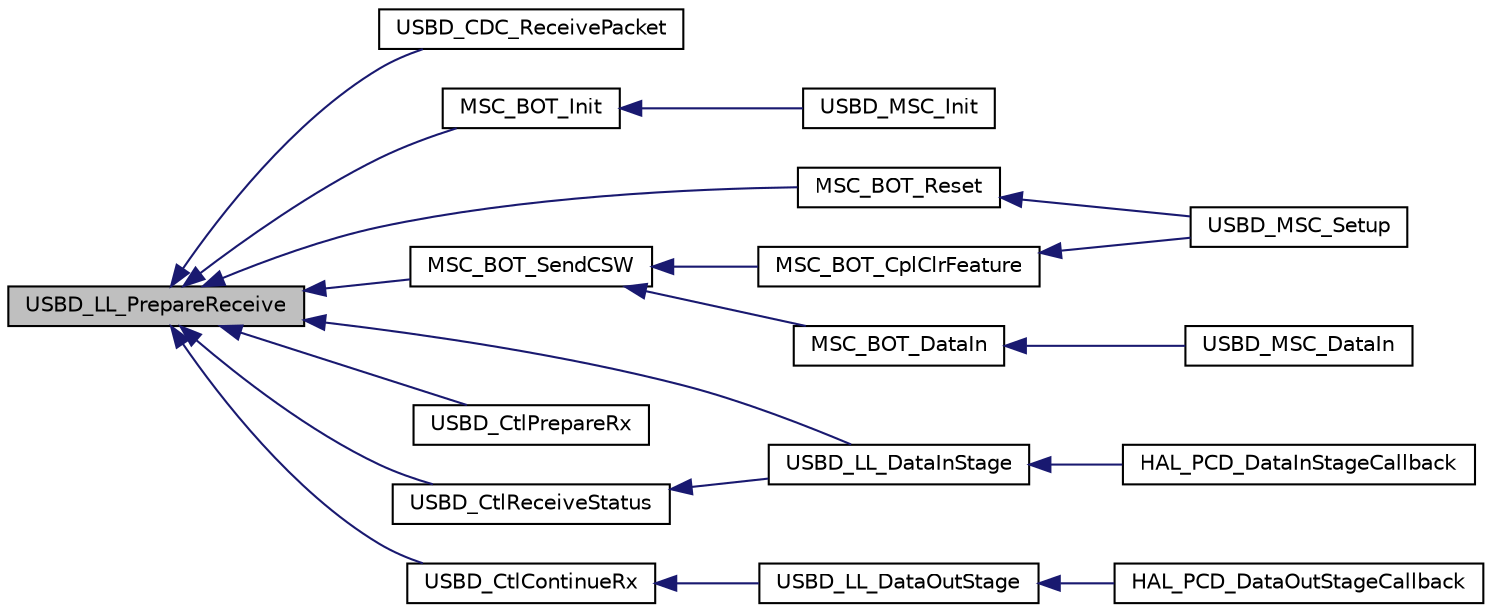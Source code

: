 digraph "USBD_LL_PrepareReceive"
{
  edge [fontname="Helvetica",fontsize="10",labelfontname="Helvetica",labelfontsize="10"];
  node [fontname="Helvetica",fontsize="10",shape=record];
  rankdir="LR";
  Node96 [label="USBD_LL_PrepareReceive",height=0.2,width=0.4,color="black", fillcolor="grey75", style="filled", fontcolor="black"];
  Node96 -> Node97 [dir="back",color="midnightblue",fontsize="10",style="solid",fontname="Helvetica"];
  Node97 [label="USBD_CDC_ReceivePacket",height=0.2,width=0.4,color="black", fillcolor="white", style="filled",URL="$group___u_s_b_d___c_d_c___private___functions.html#ga55dff87863e1c76fd1139016da75903c",tooltip="USBD_CDC_ReceivePacket prepare OUT Endpoint for reception. "];
  Node96 -> Node98 [dir="back",color="midnightblue",fontsize="10",style="solid",fontname="Helvetica"];
  Node98 [label="MSC_BOT_Init",height=0.2,width=0.4,color="black", fillcolor="white", style="filled",URL="$group___m_s_c___b_o_t___private___functions.html#ga72d092a9c1f743f9b0e2a998baa2360e",tooltip="MSC_BOT_Init Initialize the BOT Process. "];
  Node98 -> Node99 [dir="back",color="midnightblue",fontsize="10",style="solid",fontname="Helvetica"];
  Node99 [label="USBD_MSC_Init",height=0.2,width=0.4,color="black", fillcolor="white", style="filled",URL="$group___m_s_c___c_o_r_e___private___functions.html#gafe6062fbb86344c0d4339601d2fe0de1",tooltip="USBD_MSC_Init Initialize the mass storage configuration. "];
  Node96 -> Node100 [dir="back",color="midnightblue",fontsize="10",style="solid",fontname="Helvetica"];
  Node100 [label="MSC_BOT_Reset",height=0.2,width=0.4,color="black", fillcolor="white", style="filled",URL="$group___m_s_c___b_o_t___private___functions.html#ga1fba81bdadbc5c07718d0cb30258a577",tooltip="MSC_BOT_Reset Reset the BOT Machine. "];
  Node100 -> Node101 [dir="back",color="midnightblue",fontsize="10",style="solid",fontname="Helvetica"];
  Node101 [label="USBD_MSC_Setup",height=0.2,width=0.4,color="black", fillcolor="white", style="filled",URL="$group___m_s_c___c_o_r_e___private___functions.html#gaf7c2344d42242f52ce4e1f9d68c7b0b9",tooltip="USBD_MSC_Setup Handle the MSC specific requests. "];
  Node96 -> Node102 [dir="back",color="midnightblue",fontsize="10",style="solid",fontname="Helvetica"];
  Node102 [label="MSC_BOT_SendCSW",height=0.2,width=0.4,color="black", fillcolor="white", style="filled",URL="$group___m_s_c___b_o_t___private___functions.html#gaaa2676ffcc7ca9a34ec85395cd3ead9e",tooltip="MSC_BOT_SendCSW Send the Command Status Wrapper. "];
  Node102 -> Node103 [dir="back",color="midnightblue",fontsize="10",style="solid",fontname="Helvetica"];
  Node103 [label="MSC_BOT_DataIn",height=0.2,width=0.4,color="black", fillcolor="white", style="filled",URL="$group___m_s_c___b_o_t___private___functions.html#ga6e6e6d34395fe9d5bb1438e38aa88ae5",tooltip="MSC_BOT_DataIn Handle BOT IN data stage. "];
  Node103 -> Node104 [dir="back",color="midnightblue",fontsize="10",style="solid",fontname="Helvetica"];
  Node104 [label="USBD_MSC_DataIn",height=0.2,width=0.4,color="black", fillcolor="white", style="filled",URL="$group___m_s_c___c_o_r_e___private___functions.html#ga5e8efa4e702c828c2c4f9af58d0447fd",tooltip="USBD_MSC_DataIn handle data IN Stage. "];
  Node102 -> Node105 [dir="back",color="midnightblue",fontsize="10",style="solid",fontname="Helvetica"];
  Node105 [label="MSC_BOT_CplClrFeature",height=0.2,width=0.4,color="black", fillcolor="white", style="filled",URL="$group___m_s_c___b_o_t___private___functions.html#gae59234b7fe768ccdf5294ddfc5abc757",tooltip="MSC_BOT_CplClrFeature Complete the clear feature request. "];
  Node105 -> Node101 [dir="back",color="midnightblue",fontsize="10",style="solid",fontname="Helvetica"];
  Node96 -> Node106 [dir="back",color="midnightblue",fontsize="10",style="solid",fontname="Helvetica"];
  Node106 [label="USBD_LL_DataInStage",height=0.2,width=0.4,color="black", fillcolor="white", style="filled",URL="$group___u_s_b_d___c_o_r_e___private___functions.html#ga09597f0a303e0148d9f291477f7c4439",tooltip="USBD_DataInStage Handle data in stage. "];
  Node106 -> Node107 [dir="back",color="midnightblue",fontsize="10",style="solid",fontname="Helvetica"];
  Node107 [label="HAL_PCD_DataInStageCallback",height=0.2,width=0.4,color="black", fillcolor="white", style="filled",URL="$group___p_c_d___exported___functions___group2.html#ga1679f5c50539a3dfca1391557e7a757b",tooltip="DataIn Stage callback. "];
  Node96 -> Node108 [dir="back",color="midnightblue",fontsize="10",style="solid",fontname="Helvetica"];
  Node108 [label="USBD_CtlPrepareRx",height=0.2,width=0.4,color="black", fillcolor="white", style="filled",URL="$group___u_s_b_d___i_o_r_e_q___private___functions.html#gabe067dfaa82139b6d3acf5f8cdd5fc91",tooltip="USBD_CtlPrepareRx receive data on the ctl pipe. "];
  Node96 -> Node109 [dir="back",color="midnightblue",fontsize="10",style="solid",fontname="Helvetica"];
  Node109 [label="USBD_CtlContinueRx",height=0.2,width=0.4,color="black", fillcolor="white", style="filled",URL="$group___u_s_b_d___i_o_r_e_q___private___functions.html#gaf6cabd5a8d9d527cf6aa64915abb7f2b",tooltip="USBD_CtlContinueRx continue receive data on the ctl pipe. "];
  Node109 -> Node110 [dir="back",color="midnightblue",fontsize="10",style="solid",fontname="Helvetica"];
  Node110 [label="USBD_LL_DataOutStage",height=0.2,width=0.4,color="black", fillcolor="white", style="filled",URL="$group___u_s_b_d___c_o_r_e___private___functions.html#ga1ab0439714328647692719a2b1c9e689",tooltip="USBD_DataOutStage Handle data OUT stage. "];
  Node110 -> Node111 [dir="back",color="midnightblue",fontsize="10",style="solid",fontname="Helvetica"];
  Node111 [label="HAL_PCD_DataOutStageCallback",height=0.2,width=0.4,color="black", fillcolor="white", style="filled",URL="$group___p_c_d___exported___functions___group2.html#ga2f1ac834d9677dcae7d8973828f81149",tooltip="DataOut Stage callback. "];
  Node96 -> Node112 [dir="back",color="midnightblue",fontsize="10",style="solid",fontname="Helvetica"];
  Node112 [label="USBD_CtlReceiveStatus",height=0.2,width=0.4,color="black", fillcolor="white", style="filled",URL="$group___u_s_b_d___i_o_r_e_q___private___functions.html#gad5e847f89ca67a6b2154a72d0aa25e9a",tooltip="USBD_CtlReceiveStatus receive zero lzngth packet on the ctl pipe. "];
  Node112 -> Node106 [dir="back",color="midnightblue",fontsize="10",style="solid",fontname="Helvetica"];
}
